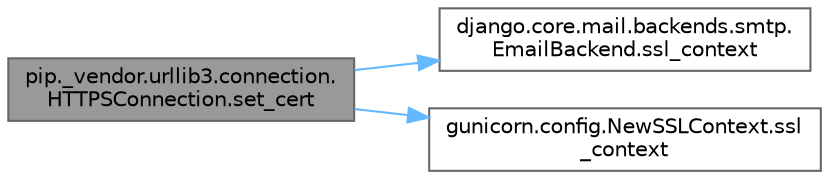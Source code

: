 digraph "pip._vendor.urllib3.connection.HTTPSConnection.set_cert"
{
 // LATEX_PDF_SIZE
  bgcolor="transparent";
  edge [fontname=Helvetica,fontsize=10,labelfontname=Helvetica,labelfontsize=10];
  node [fontname=Helvetica,fontsize=10,shape=box,height=0.2,width=0.4];
  rankdir="LR";
  Node1 [id="Node000001",label="pip._vendor.urllib3.connection.\lHTTPSConnection.set_cert",height=0.2,width=0.4,color="gray40", fillcolor="grey60", style="filled", fontcolor="black",tooltip=" "];
  Node1 -> Node2 [id="edge1_Node000001_Node000002",color="steelblue1",style="solid",tooltip=" "];
  Node2 [id="Node000002",label="django.core.mail.backends.smtp.\lEmailBackend.ssl_context",height=0.2,width=0.4,color="grey40", fillcolor="white", style="filled",URL="$classdjango_1_1core_1_1mail_1_1backends_1_1smtp_1_1_email_backend.html#ada64e4996452822d89e913f646d4a7e9",tooltip=" "];
  Node1 -> Node3 [id="edge2_Node000001_Node000003",color="steelblue1",style="solid",tooltip=" "];
  Node3 [id="Node000003",label="gunicorn.config.NewSSLContext.ssl\l_context",height=0.2,width=0.4,color="grey40", fillcolor="white", style="filled",URL="$classgunicorn_1_1config_1_1_new_s_s_l_context.html#a9568779c5ab5adb721c77f0587f5e32a",tooltip=" "];
}
